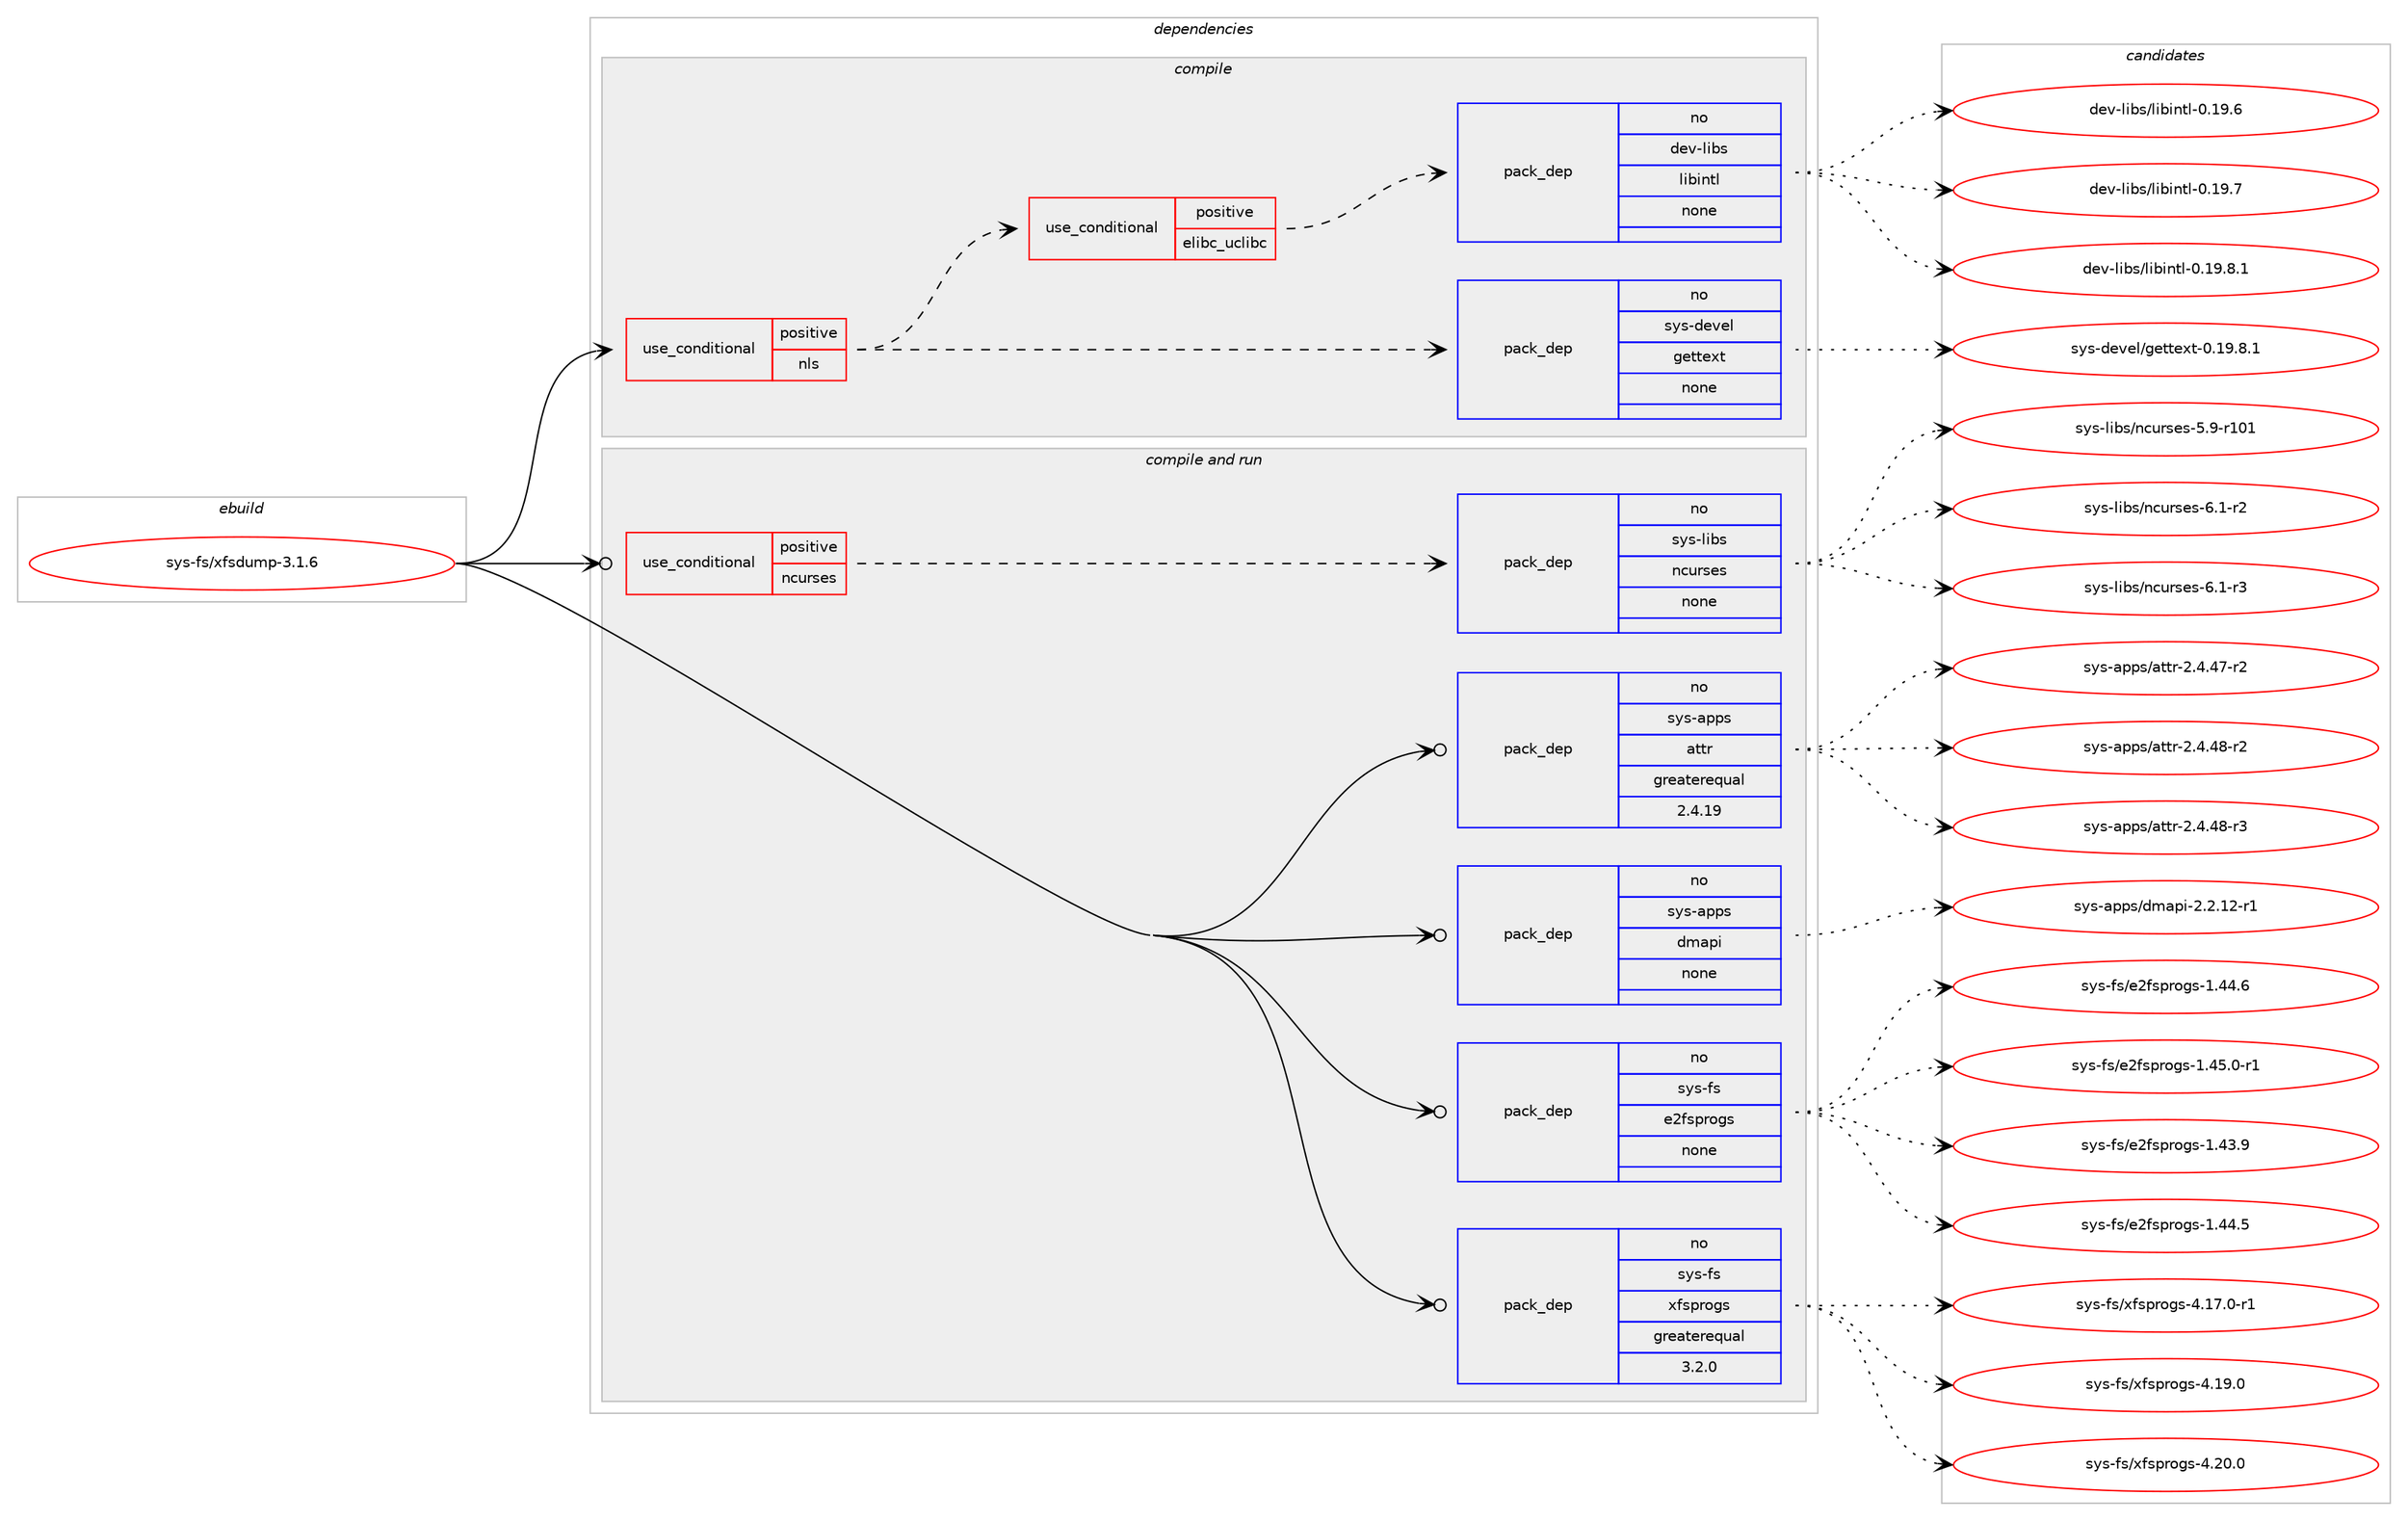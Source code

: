 digraph prolog {

# *************
# Graph options
# *************

newrank=true;
concentrate=true;
compound=true;
graph [rankdir=LR,fontname=Helvetica,fontsize=10,ranksep=1.5];#, ranksep=2.5, nodesep=0.2];
edge  [arrowhead=vee];
node  [fontname=Helvetica,fontsize=10];

# **********
# The ebuild
# **********

subgraph cluster_leftcol {
color=gray;
rank=same;
label=<<i>ebuild</i>>;
id [label="sys-fs/xfsdump-3.1.6", color=red, width=4, href="../sys-fs/xfsdump-3.1.6.svg"];
}

# ****************
# The dependencies
# ****************

subgraph cluster_midcol {
color=gray;
label=<<i>dependencies</i>>;
subgraph cluster_compile {
fillcolor="#eeeeee";
style=filled;
label=<<i>compile</i>>;
subgraph cond460927 {
dependency1733463 [label=<<TABLE BORDER="0" CELLBORDER="1" CELLSPACING="0" CELLPADDING="4"><TR><TD ROWSPAN="3" CELLPADDING="10">use_conditional</TD></TR><TR><TD>positive</TD></TR><TR><TD>nls</TD></TR></TABLE>>, shape=none, color=red];
subgraph pack1244069 {
dependency1733464 [label=<<TABLE BORDER="0" CELLBORDER="1" CELLSPACING="0" CELLPADDING="4" WIDTH="220"><TR><TD ROWSPAN="6" CELLPADDING="30">pack_dep</TD></TR><TR><TD WIDTH="110">no</TD></TR><TR><TD>sys-devel</TD></TR><TR><TD>gettext</TD></TR><TR><TD>none</TD></TR><TR><TD></TD></TR></TABLE>>, shape=none, color=blue];
}
dependency1733463:e -> dependency1733464:w [weight=20,style="dashed",arrowhead="vee"];
subgraph cond460928 {
dependency1733465 [label=<<TABLE BORDER="0" CELLBORDER="1" CELLSPACING="0" CELLPADDING="4"><TR><TD ROWSPAN="3" CELLPADDING="10">use_conditional</TD></TR><TR><TD>positive</TD></TR><TR><TD>elibc_uclibc</TD></TR></TABLE>>, shape=none, color=red];
subgraph pack1244070 {
dependency1733466 [label=<<TABLE BORDER="0" CELLBORDER="1" CELLSPACING="0" CELLPADDING="4" WIDTH="220"><TR><TD ROWSPAN="6" CELLPADDING="30">pack_dep</TD></TR><TR><TD WIDTH="110">no</TD></TR><TR><TD>dev-libs</TD></TR><TR><TD>libintl</TD></TR><TR><TD>none</TD></TR><TR><TD></TD></TR></TABLE>>, shape=none, color=blue];
}
dependency1733465:e -> dependency1733466:w [weight=20,style="dashed",arrowhead="vee"];
}
dependency1733463:e -> dependency1733465:w [weight=20,style="dashed",arrowhead="vee"];
}
id:e -> dependency1733463:w [weight=20,style="solid",arrowhead="vee"];
}
subgraph cluster_compileandrun {
fillcolor="#eeeeee";
style=filled;
label=<<i>compile and run</i>>;
subgraph cond460929 {
dependency1733467 [label=<<TABLE BORDER="0" CELLBORDER="1" CELLSPACING="0" CELLPADDING="4"><TR><TD ROWSPAN="3" CELLPADDING="10">use_conditional</TD></TR><TR><TD>positive</TD></TR><TR><TD>ncurses</TD></TR></TABLE>>, shape=none, color=red];
subgraph pack1244071 {
dependency1733468 [label=<<TABLE BORDER="0" CELLBORDER="1" CELLSPACING="0" CELLPADDING="4" WIDTH="220"><TR><TD ROWSPAN="6" CELLPADDING="30">pack_dep</TD></TR><TR><TD WIDTH="110">no</TD></TR><TR><TD>sys-libs</TD></TR><TR><TD>ncurses</TD></TR><TR><TD>none</TD></TR><TR><TD></TD></TR></TABLE>>, shape=none, color=blue];
}
dependency1733467:e -> dependency1733468:w [weight=20,style="dashed",arrowhead="vee"];
}
id:e -> dependency1733467:w [weight=20,style="solid",arrowhead="odotvee"];
subgraph pack1244072 {
dependency1733469 [label=<<TABLE BORDER="0" CELLBORDER="1" CELLSPACING="0" CELLPADDING="4" WIDTH="220"><TR><TD ROWSPAN="6" CELLPADDING="30">pack_dep</TD></TR><TR><TD WIDTH="110">no</TD></TR><TR><TD>sys-apps</TD></TR><TR><TD>attr</TD></TR><TR><TD>greaterequal</TD></TR><TR><TD>2.4.19</TD></TR></TABLE>>, shape=none, color=blue];
}
id:e -> dependency1733469:w [weight=20,style="solid",arrowhead="odotvee"];
subgraph pack1244073 {
dependency1733470 [label=<<TABLE BORDER="0" CELLBORDER="1" CELLSPACING="0" CELLPADDING="4" WIDTH="220"><TR><TD ROWSPAN="6" CELLPADDING="30">pack_dep</TD></TR><TR><TD WIDTH="110">no</TD></TR><TR><TD>sys-apps</TD></TR><TR><TD>dmapi</TD></TR><TR><TD>none</TD></TR><TR><TD></TD></TR></TABLE>>, shape=none, color=blue];
}
id:e -> dependency1733470:w [weight=20,style="solid",arrowhead="odotvee"];
subgraph pack1244074 {
dependency1733471 [label=<<TABLE BORDER="0" CELLBORDER="1" CELLSPACING="0" CELLPADDING="4" WIDTH="220"><TR><TD ROWSPAN="6" CELLPADDING="30">pack_dep</TD></TR><TR><TD WIDTH="110">no</TD></TR><TR><TD>sys-fs</TD></TR><TR><TD>e2fsprogs</TD></TR><TR><TD>none</TD></TR><TR><TD></TD></TR></TABLE>>, shape=none, color=blue];
}
id:e -> dependency1733471:w [weight=20,style="solid",arrowhead="odotvee"];
subgraph pack1244075 {
dependency1733472 [label=<<TABLE BORDER="0" CELLBORDER="1" CELLSPACING="0" CELLPADDING="4" WIDTH="220"><TR><TD ROWSPAN="6" CELLPADDING="30">pack_dep</TD></TR><TR><TD WIDTH="110">no</TD></TR><TR><TD>sys-fs</TD></TR><TR><TD>xfsprogs</TD></TR><TR><TD>greaterequal</TD></TR><TR><TD>3.2.0</TD></TR></TABLE>>, shape=none, color=blue];
}
id:e -> dependency1733472:w [weight=20,style="solid",arrowhead="odotvee"];
}
subgraph cluster_run {
fillcolor="#eeeeee";
style=filled;
label=<<i>run</i>>;
}
}

# **************
# The candidates
# **************

subgraph cluster_choices {
rank=same;
color=gray;
label=<<i>candidates</i>>;

subgraph choice1244069 {
color=black;
nodesep=1;
choice1151211154510010111810110847103101116116101120116454846495746564649 [label="sys-devel/gettext-0.19.8.1", color=red, width=4,href="../sys-devel/gettext-0.19.8.1.svg"];
dependency1733464:e -> choice1151211154510010111810110847103101116116101120116454846495746564649:w [style=dotted,weight="100"];
}
subgraph choice1244070 {
color=black;
nodesep=1;
choice1001011184510810598115471081059810511011610845484649574654 [label="dev-libs/libintl-0.19.6", color=red, width=4,href="../dev-libs/libintl-0.19.6.svg"];
choice1001011184510810598115471081059810511011610845484649574655 [label="dev-libs/libintl-0.19.7", color=red, width=4,href="../dev-libs/libintl-0.19.7.svg"];
choice10010111845108105981154710810598105110116108454846495746564649 [label="dev-libs/libintl-0.19.8.1", color=red, width=4,href="../dev-libs/libintl-0.19.8.1.svg"];
dependency1733466:e -> choice1001011184510810598115471081059810511011610845484649574654:w [style=dotted,weight="100"];
dependency1733466:e -> choice1001011184510810598115471081059810511011610845484649574655:w [style=dotted,weight="100"];
dependency1733466:e -> choice10010111845108105981154710810598105110116108454846495746564649:w [style=dotted,weight="100"];
}
subgraph choice1244071 {
color=black;
nodesep=1;
choice115121115451081059811547110991171141151011154553465745114494849 [label="sys-libs/ncurses-5.9-r101", color=red, width=4,href="../sys-libs/ncurses-5.9-r101.svg"];
choice11512111545108105981154711099117114115101115455446494511450 [label="sys-libs/ncurses-6.1-r2", color=red, width=4,href="../sys-libs/ncurses-6.1-r2.svg"];
choice11512111545108105981154711099117114115101115455446494511451 [label="sys-libs/ncurses-6.1-r3", color=red, width=4,href="../sys-libs/ncurses-6.1-r3.svg"];
dependency1733468:e -> choice115121115451081059811547110991171141151011154553465745114494849:w [style=dotted,weight="100"];
dependency1733468:e -> choice11512111545108105981154711099117114115101115455446494511450:w [style=dotted,weight="100"];
dependency1733468:e -> choice11512111545108105981154711099117114115101115455446494511451:w [style=dotted,weight="100"];
}
subgraph choice1244072 {
color=black;
nodesep=1;
choice11512111545971121121154797116116114455046524652554511450 [label="sys-apps/attr-2.4.47-r2", color=red, width=4,href="../sys-apps/attr-2.4.47-r2.svg"];
choice11512111545971121121154797116116114455046524652564511450 [label="sys-apps/attr-2.4.48-r2", color=red, width=4,href="../sys-apps/attr-2.4.48-r2.svg"];
choice11512111545971121121154797116116114455046524652564511451 [label="sys-apps/attr-2.4.48-r3", color=red, width=4,href="../sys-apps/attr-2.4.48-r3.svg"];
dependency1733469:e -> choice11512111545971121121154797116116114455046524652554511450:w [style=dotted,weight="100"];
dependency1733469:e -> choice11512111545971121121154797116116114455046524652564511450:w [style=dotted,weight="100"];
dependency1733469:e -> choice11512111545971121121154797116116114455046524652564511451:w [style=dotted,weight="100"];
}
subgraph choice1244073 {
color=black;
nodesep=1;
choice11512111545971121121154710010997112105455046504649504511449 [label="sys-apps/dmapi-2.2.12-r1", color=red, width=4,href="../sys-apps/dmapi-2.2.12-r1.svg"];
dependency1733470:e -> choice11512111545971121121154710010997112105455046504649504511449:w [style=dotted,weight="100"];
}
subgraph choice1244074 {
color=black;
nodesep=1;
choice11512111545102115471015010211511211411110311545494652514657 [label="sys-fs/e2fsprogs-1.43.9", color=red, width=4,href="../sys-fs/e2fsprogs-1.43.9.svg"];
choice11512111545102115471015010211511211411110311545494652524653 [label="sys-fs/e2fsprogs-1.44.5", color=red, width=4,href="../sys-fs/e2fsprogs-1.44.5.svg"];
choice11512111545102115471015010211511211411110311545494652524654 [label="sys-fs/e2fsprogs-1.44.6", color=red, width=4,href="../sys-fs/e2fsprogs-1.44.6.svg"];
choice115121115451021154710150102115112114111103115454946525346484511449 [label="sys-fs/e2fsprogs-1.45.0-r1", color=red, width=4,href="../sys-fs/e2fsprogs-1.45.0-r1.svg"];
dependency1733471:e -> choice11512111545102115471015010211511211411110311545494652514657:w [style=dotted,weight="100"];
dependency1733471:e -> choice11512111545102115471015010211511211411110311545494652524653:w [style=dotted,weight="100"];
dependency1733471:e -> choice11512111545102115471015010211511211411110311545494652524654:w [style=dotted,weight="100"];
dependency1733471:e -> choice115121115451021154710150102115112114111103115454946525346484511449:w [style=dotted,weight="100"];
}
subgraph choice1244075 {
color=black;
nodesep=1;
choice1151211154510211547120102115112114111103115455246495546484511449 [label="sys-fs/xfsprogs-4.17.0-r1", color=red, width=4,href="../sys-fs/xfsprogs-4.17.0-r1.svg"];
choice115121115451021154712010211511211411110311545524649574648 [label="sys-fs/xfsprogs-4.19.0", color=red, width=4,href="../sys-fs/xfsprogs-4.19.0.svg"];
choice115121115451021154712010211511211411110311545524650484648 [label="sys-fs/xfsprogs-4.20.0", color=red, width=4,href="../sys-fs/xfsprogs-4.20.0.svg"];
dependency1733472:e -> choice1151211154510211547120102115112114111103115455246495546484511449:w [style=dotted,weight="100"];
dependency1733472:e -> choice115121115451021154712010211511211411110311545524649574648:w [style=dotted,weight="100"];
dependency1733472:e -> choice115121115451021154712010211511211411110311545524650484648:w [style=dotted,weight="100"];
}
}

}

